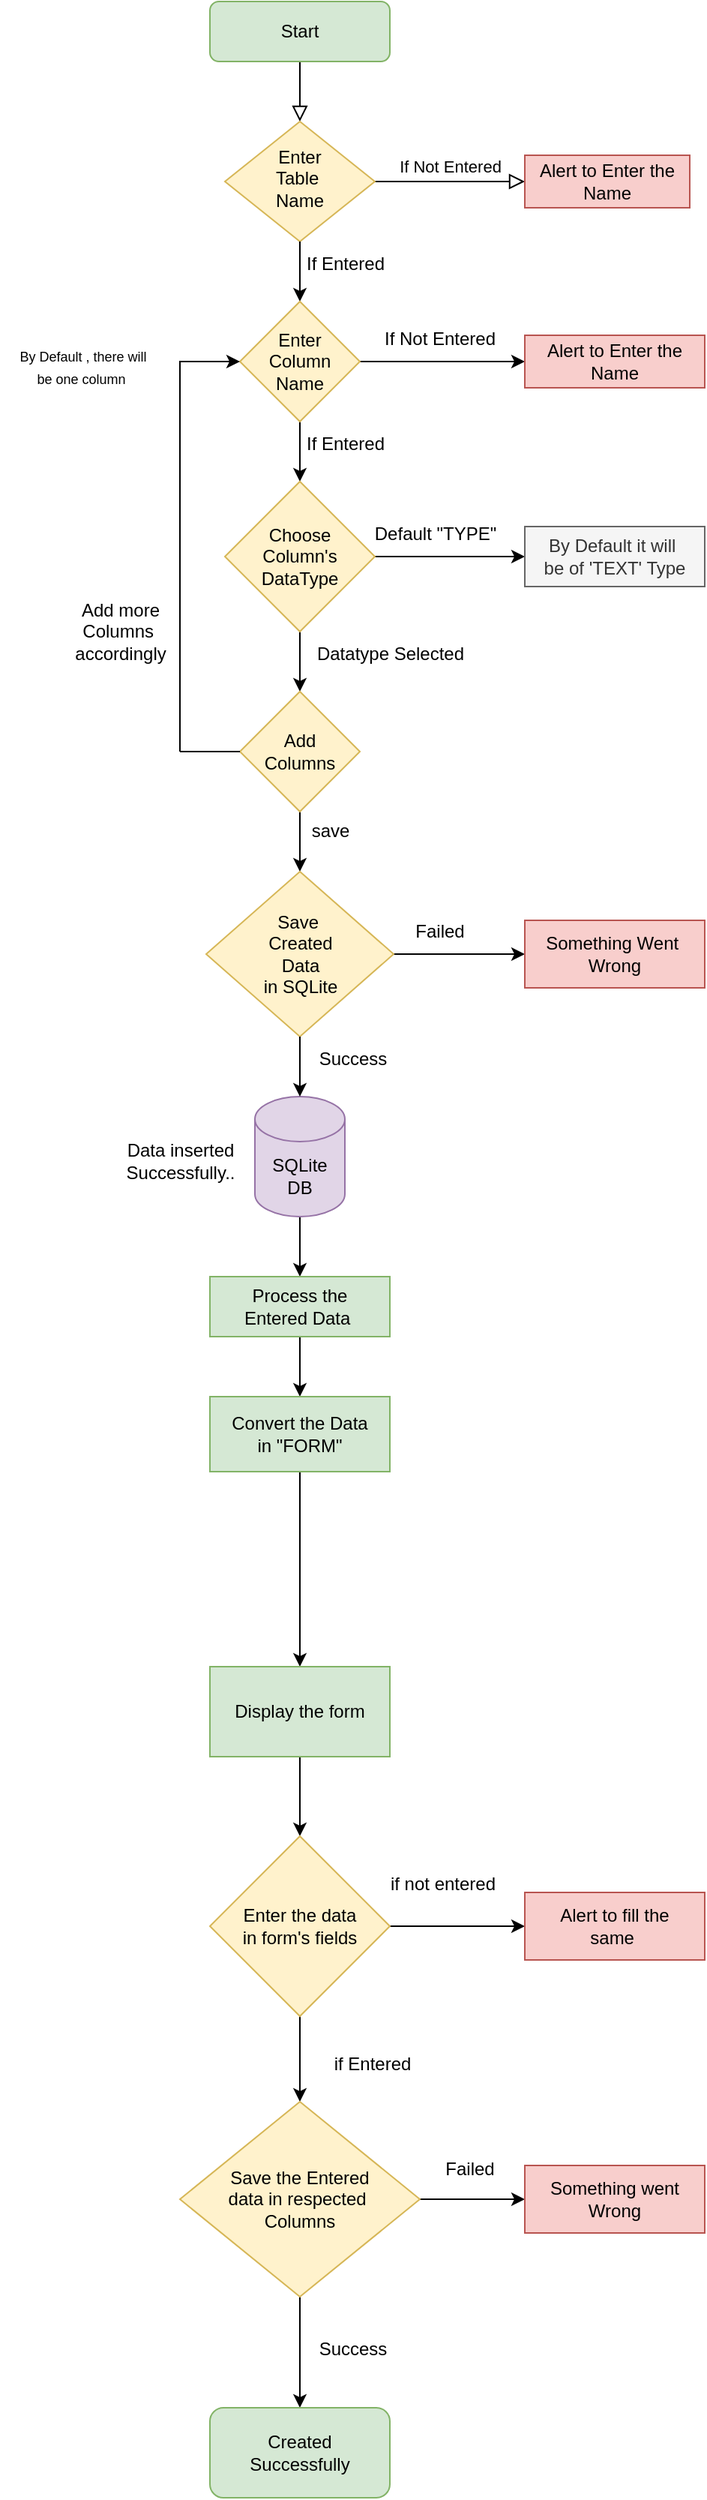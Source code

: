 <mxfile version="21.2.9" type="github">
  <diagram id="C5RBs43oDa-KdzZeNtuy" name="Page-1">
    <mxGraphModel dx="1909" dy="951" grid="1" gridSize="10" guides="1" tooltips="1" connect="1" arrows="1" fold="1" page="1" pageScale="1" pageWidth="827" pageHeight="1169" math="0" shadow="0">
      <root>
        <mxCell id="WIyWlLk6GJQsqaUBKTNV-0" />
        <mxCell id="WIyWlLk6GJQsqaUBKTNV-1" parent="WIyWlLk6GJQsqaUBKTNV-0" />
        <mxCell id="WIyWlLk6GJQsqaUBKTNV-2" value="" style="rounded=0;html=1;jettySize=auto;orthogonalLoop=1;fontSize=11;endArrow=block;endFill=0;endSize=8;strokeWidth=1;shadow=0;labelBackgroundColor=none;edgeStyle=orthogonalEdgeStyle;" parent="WIyWlLk6GJQsqaUBKTNV-1" source="WIyWlLk6GJQsqaUBKTNV-3" target="WIyWlLk6GJQsqaUBKTNV-6" edge="1">
          <mxGeometry relative="1" as="geometry" />
        </mxCell>
        <mxCell id="WIyWlLk6GJQsqaUBKTNV-3" value="Start" style="rounded=1;whiteSpace=wrap;html=1;fontSize=12;glass=0;strokeWidth=1;shadow=0;fillColor=#d5e8d4;strokeColor=#82b366;" parent="WIyWlLk6GJQsqaUBKTNV-1" vertex="1">
          <mxGeometry x="160" y="90" width="120" height="40" as="geometry" />
        </mxCell>
        <mxCell id="WIyWlLk6GJQsqaUBKTNV-5" value="If Not Entered" style="edgeStyle=orthogonalEdgeStyle;rounded=0;html=1;jettySize=auto;orthogonalLoop=1;fontSize=11;endArrow=block;endFill=0;endSize=8;strokeWidth=1;shadow=0;labelBackgroundColor=none;entryX=0;entryY=0.5;entryDx=0;entryDy=0;" parent="WIyWlLk6GJQsqaUBKTNV-1" source="WIyWlLk6GJQsqaUBKTNV-6" target="6czhflSClIlCwqd6-uIO-5" edge="1">
          <mxGeometry y="10" relative="1" as="geometry">
            <mxPoint as="offset" />
            <mxPoint x="370" y="210" as="targetPoint" />
          </mxGeometry>
        </mxCell>
        <mxCell id="WIyWlLk6GJQsqaUBKTNV-6" value="Enter&lt;br&gt;Table&amp;nbsp;&lt;br&gt;Name" style="rhombus;whiteSpace=wrap;html=1;shadow=0;fontFamily=Helvetica;fontSize=12;align=center;strokeWidth=1;spacing=6;spacingTop=-4;fillColor=#fff2cc;strokeColor=#d6b656;" parent="WIyWlLk6GJQsqaUBKTNV-1" vertex="1">
          <mxGeometry x="170" y="170" width="100" height="80" as="geometry" />
        </mxCell>
        <mxCell id="6czhflSClIlCwqd6-uIO-0" value="" style="endArrow=classic;html=1;rounded=0;exitX=0.5;exitY=1;exitDx=0;exitDy=0;entryX=0.5;entryY=0;entryDx=0;entryDy=0;" edge="1" parent="WIyWlLk6GJQsqaUBKTNV-1" source="WIyWlLk6GJQsqaUBKTNV-6" target="6czhflSClIlCwqd6-uIO-2">
          <mxGeometry width="50" height="50" relative="1" as="geometry">
            <mxPoint x="190" y="400" as="sourcePoint" />
            <mxPoint x="220" y="300" as="targetPoint" />
          </mxGeometry>
        </mxCell>
        <mxCell id="6czhflSClIlCwqd6-uIO-1" value="If Entered" style="text;html=1;align=center;verticalAlign=middle;resizable=0;points=[];autosize=1;strokeColor=none;fillColor=none;" vertex="1" parent="WIyWlLk6GJQsqaUBKTNV-1">
          <mxGeometry x="210" y="250" width="80" height="30" as="geometry" />
        </mxCell>
        <mxCell id="6czhflSClIlCwqd6-uIO-4" value="" style="edgeStyle=orthogonalEdgeStyle;rounded=0;orthogonalLoop=1;jettySize=auto;html=1;" edge="1" parent="WIyWlLk6GJQsqaUBKTNV-1" source="6czhflSClIlCwqd6-uIO-2" target="6czhflSClIlCwqd6-uIO-3">
          <mxGeometry relative="1" as="geometry" />
        </mxCell>
        <mxCell id="6czhflSClIlCwqd6-uIO-9" value="" style="edgeStyle=orthogonalEdgeStyle;rounded=0;orthogonalLoop=1;jettySize=auto;html=1;" edge="1" parent="WIyWlLk6GJQsqaUBKTNV-1" source="6czhflSClIlCwqd6-uIO-2" target="6czhflSClIlCwqd6-uIO-8">
          <mxGeometry relative="1" as="geometry" />
        </mxCell>
        <mxCell id="6czhflSClIlCwqd6-uIO-2" value="Enter &lt;br&gt;Column &lt;br&gt;Name" style="rhombus;whiteSpace=wrap;html=1;fillColor=#fff2cc;strokeColor=#d6b656;" vertex="1" parent="WIyWlLk6GJQsqaUBKTNV-1">
          <mxGeometry x="180" y="290" width="80" height="80" as="geometry" />
        </mxCell>
        <mxCell id="6czhflSClIlCwqd6-uIO-3" value="Alert to Enter the Name" style="whiteSpace=wrap;html=1;fillColor=#f8cecc;strokeColor=#b85450;" vertex="1" parent="WIyWlLk6GJQsqaUBKTNV-1">
          <mxGeometry x="370" y="312.5" width="120" height="35" as="geometry" />
        </mxCell>
        <mxCell id="6czhflSClIlCwqd6-uIO-5" value="Alert to Enter the Name" style="rounded=0;whiteSpace=wrap;html=1;fillColor=#f8cecc;strokeColor=#b85450;" vertex="1" parent="WIyWlLk6GJQsqaUBKTNV-1">
          <mxGeometry x="370" y="192.5" width="110" height="35" as="geometry" />
        </mxCell>
        <mxCell id="6czhflSClIlCwqd6-uIO-6" value="If Not Entered" style="text;html=1;align=center;verticalAlign=middle;resizable=0;points=[];autosize=1;strokeColor=none;fillColor=none;" vertex="1" parent="WIyWlLk6GJQsqaUBKTNV-1">
          <mxGeometry x="262.5" y="300" width="100" height="30" as="geometry" />
        </mxCell>
        <mxCell id="6czhflSClIlCwqd6-uIO-7" value="&lt;font style=&quot;font-size: 9px;&quot;&gt;By Default , there will &lt;br&gt;be one column&amp;nbsp;&lt;/font&gt;" style="text;html=1;align=center;verticalAlign=middle;resizable=0;points=[];autosize=1;strokeColor=none;fillColor=none;" vertex="1" parent="WIyWlLk6GJQsqaUBKTNV-1">
          <mxGeometry x="20" y="312.5" width="110" height="40" as="geometry" />
        </mxCell>
        <mxCell id="6czhflSClIlCwqd6-uIO-12" value="" style="edgeStyle=orthogonalEdgeStyle;rounded=0;orthogonalLoop=1;jettySize=auto;html=1;" edge="1" parent="WIyWlLk6GJQsqaUBKTNV-1" source="6czhflSClIlCwqd6-uIO-8" target="6czhflSClIlCwqd6-uIO-11">
          <mxGeometry relative="1" as="geometry" />
        </mxCell>
        <mxCell id="6czhflSClIlCwqd6-uIO-15" value="" style="edgeStyle=orthogonalEdgeStyle;rounded=0;orthogonalLoop=1;jettySize=auto;html=1;entryX=0.5;entryY=0;entryDx=0;entryDy=0;" edge="1" parent="WIyWlLk6GJQsqaUBKTNV-1" source="6czhflSClIlCwqd6-uIO-8" target="6czhflSClIlCwqd6-uIO-17">
          <mxGeometry relative="1" as="geometry">
            <mxPoint x="220" y="560" as="targetPoint" />
          </mxGeometry>
        </mxCell>
        <mxCell id="6czhflSClIlCwqd6-uIO-8" value="Choose&lt;br&gt;Column&#39;s&lt;br&gt;DataType" style="rhombus;whiteSpace=wrap;html=1;fillColor=#fff2cc;strokeColor=#d6b656;" vertex="1" parent="WIyWlLk6GJQsqaUBKTNV-1">
          <mxGeometry x="170" y="410" width="100" height="100" as="geometry" />
        </mxCell>
        <mxCell id="6czhflSClIlCwqd6-uIO-10" value="If Entered" style="text;html=1;align=center;verticalAlign=middle;resizable=0;points=[];autosize=1;strokeColor=none;fillColor=none;" vertex="1" parent="WIyWlLk6GJQsqaUBKTNV-1">
          <mxGeometry x="210" y="370" width="80" height="30" as="geometry" />
        </mxCell>
        <mxCell id="6czhflSClIlCwqd6-uIO-11" value="By Default it will&amp;nbsp;&lt;br&gt;be of &#39;TEXT&#39; Type" style="whiteSpace=wrap;html=1;fillColor=#f5f5f5;fontColor=#333333;strokeColor=#666666;" vertex="1" parent="WIyWlLk6GJQsqaUBKTNV-1">
          <mxGeometry x="370" y="440" width="120" height="40" as="geometry" />
        </mxCell>
        <mxCell id="6czhflSClIlCwqd6-uIO-13" value="Default &quot;TYPE&quot;" style="text;html=1;align=center;verticalAlign=middle;resizable=0;points=[];autosize=1;strokeColor=none;fillColor=none;" vertex="1" parent="WIyWlLk6GJQsqaUBKTNV-1">
          <mxGeometry x="260" y="430" width="100" height="30" as="geometry" />
        </mxCell>
        <mxCell id="6czhflSClIlCwqd6-uIO-16" value="Datatype Selected" style="text;html=1;align=center;verticalAlign=middle;resizable=0;points=[];autosize=1;strokeColor=none;fillColor=none;" vertex="1" parent="WIyWlLk6GJQsqaUBKTNV-1">
          <mxGeometry x="220" y="510" width="120" height="30" as="geometry" />
        </mxCell>
        <mxCell id="6czhflSClIlCwqd6-uIO-24" value="" style="edgeStyle=orthogonalEdgeStyle;rounded=0;orthogonalLoop=1;jettySize=auto;html=1;" edge="1" parent="WIyWlLk6GJQsqaUBKTNV-1" source="6czhflSClIlCwqd6-uIO-17" target="6czhflSClIlCwqd6-uIO-23">
          <mxGeometry relative="1" as="geometry" />
        </mxCell>
        <mxCell id="6czhflSClIlCwqd6-uIO-17" value="Add &lt;br&gt;Columns" style="rhombus;whiteSpace=wrap;html=1;fillColor=#fff2cc;strokeColor=#d6b656;" vertex="1" parent="WIyWlLk6GJQsqaUBKTNV-1">
          <mxGeometry x="180" y="550" width="80" height="80" as="geometry" />
        </mxCell>
        <mxCell id="6czhflSClIlCwqd6-uIO-19" value="" style="endArrow=classic;html=1;rounded=0;entryX=0;entryY=0.5;entryDx=0;entryDy=0;" edge="1" parent="WIyWlLk6GJQsqaUBKTNV-1" target="6czhflSClIlCwqd6-uIO-2">
          <mxGeometry width="50" height="50" relative="1" as="geometry">
            <mxPoint x="140" y="590" as="sourcePoint" />
            <mxPoint x="130" y="480" as="targetPoint" />
            <Array as="points">
              <mxPoint x="140" y="330" />
            </Array>
          </mxGeometry>
        </mxCell>
        <mxCell id="6czhflSClIlCwqd6-uIO-21" value="" style="endArrow=none;html=1;rounded=0;entryX=0;entryY=0.5;entryDx=0;entryDy=0;" edge="1" parent="WIyWlLk6GJQsqaUBKTNV-1" target="6czhflSClIlCwqd6-uIO-17">
          <mxGeometry width="50" height="50" relative="1" as="geometry">
            <mxPoint x="140" y="590" as="sourcePoint" />
            <mxPoint x="330" y="460" as="targetPoint" />
          </mxGeometry>
        </mxCell>
        <mxCell id="6czhflSClIlCwqd6-uIO-22" value="Add more &lt;br&gt;Columns&amp;nbsp;&lt;br&gt;accordingly" style="text;html=1;align=center;verticalAlign=middle;resizable=0;points=[];autosize=1;strokeColor=none;fillColor=none;" vertex="1" parent="WIyWlLk6GJQsqaUBKTNV-1">
          <mxGeometry x="60" y="480" width="80" height="60" as="geometry" />
        </mxCell>
        <mxCell id="6czhflSClIlCwqd6-uIO-27" value="" style="edgeStyle=orthogonalEdgeStyle;rounded=0;orthogonalLoop=1;jettySize=auto;html=1;" edge="1" parent="WIyWlLk6GJQsqaUBKTNV-1" source="6czhflSClIlCwqd6-uIO-23" target="6czhflSClIlCwqd6-uIO-26">
          <mxGeometry relative="1" as="geometry" />
        </mxCell>
        <mxCell id="6czhflSClIlCwqd6-uIO-23" value="Save&amp;nbsp;&lt;br&gt;Created&lt;br&gt;Data&lt;br&gt;in SQLite&lt;br&gt;" style="rhombus;whiteSpace=wrap;html=1;fillColor=#fff2cc;strokeColor=#d6b656;" vertex="1" parent="WIyWlLk6GJQsqaUBKTNV-1">
          <mxGeometry x="157.5" y="670" width="125" height="110" as="geometry" />
        </mxCell>
        <mxCell id="6czhflSClIlCwqd6-uIO-25" value="save" style="text;html=1;align=center;verticalAlign=middle;resizable=0;points=[];autosize=1;strokeColor=none;fillColor=none;" vertex="1" parent="WIyWlLk6GJQsqaUBKTNV-1">
          <mxGeometry x="215" y="628" width="50" height="30" as="geometry" />
        </mxCell>
        <mxCell id="6czhflSClIlCwqd6-uIO-26" value="Something Went&amp;nbsp;&lt;br&gt;Wrong" style="whiteSpace=wrap;html=1;fillColor=#f8cecc;strokeColor=#b85450;" vertex="1" parent="WIyWlLk6GJQsqaUBKTNV-1">
          <mxGeometry x="370" y="702.5" width="120" height="45" as="geometry" />
        </mxCell>
        <mxCell id="6czhflSClIlCwqd6-uIO-28" value="Success" style="text;html=1;align=center;verticalAlign=middle;resizable=0;points=[];autosize=1;strokeColor=none;fillColor=none;" vertex="1" parent="WIyWlLk6GJQsqaUBKTNV-1">
          <mxGeometry x="220" y="780" width="70" height="30" as="geometry" />
        </mxCell>
        <mxCell id="6czhflSClIlCwqd6-uIO-29" value="Failed" style="text;html=1;align=center;verticalAlign=middle;resizable=0;points=[];autosize=1;strokeColor=none;fillColor=none;" vertex="1" parent="WIyWlLk6GJQsqaUBKTNV-1">
          <mxGeometry x="282.5" y="695" width="60" height="30" as="geometry" />
        </mxCell>
        <mxCell id="6czhflSClIlCwqd6-uIO-34" value="" style="edgeStyle=orthogonalEdgeStyle;rounded=0;orthogonalLoop=1;jettySize=auto;html=1;" edge="1" parent="WIyWlLk6GJQsqaUBKTNV-1" source="6czhflSClIlCwqd6-uIO-30" target="6czhflSClIlCwqd6-uIO-33">
          <mxGeometry relative="1" as="geometry" />
        </mxCell>
        <mxCell id="6czhflSClIlCwqd6-uIO-30" value="SQLite&lt;br&gt;DB" style="shape=cylinder3;whiteSpace=wrap;html=1;boundedLbl=1;backgroundOutline=1;size=15;fillColor=#e1d5e7;strokeColor=#9673a6;" vertex="1" parent="WIyWlLk6GJQsqaUBKTNV-1">
          <mxGeometry x="190" y="820" width="60" height="80" as="geometry" />
        </mxCell>
        <mxCell id="6czhflSClIlCwqd6-uIO-31" value="" style="endArrow=classic;html=1;rounded=0;exitX=0.5;exitY=1;exitDx=0;exitDy=0;entryX=0.5;entryY=0;entryDx=0;entryDy=0;entryPerimeter=0;" edge="1" parent="WIyWlLk6GJQsqaUBKTNV-1" source="6czhflSClIlCwqd6-uIO-23" target="6czhflSClIlCwqd6-uIO-30">
          <mxGeometry width="50" height="50" relative="1" as="geometry">
            <mxPoint x="140" y="850" as="sourcePoint" />
            <mxPoint x="190" y="800" as="targetPoint" />
          </mxGeometry>
        </mxCell>
        <mxCell id="6czhflSClIlCwqd6-uIO-32" value="Data inserted &lt;br&gt;Successfully.." style="text;html=1;align=center;verticalAlign=middle;resizable=0;points=[];autosize=1;strokeColor=none;fillColor=none;" vertex="1" parent="WIyWlLk6GJQsqaUBKTNV-1">
          <mxGeometry x="90" y="843" width="100" height="40" as="geometry" />
        </mxCell>
        <mxCell id="6czhflSClIlCwqd6-uIO-36" value="" style="edgeStyle=orthogonalEdgeStyle;rounded=0;orthogonalLoop=1;jettySize=auto;html=1;" edge="1" parent="WIyWlLk6GJQsqaUBKTNV-1" source="6czhflSClIlCwqd6-uIO-33" target="6czhflSClIlCwqd6-uIO-35">
          <mxGeometry relative="1" as="geometry" />
        </mxCell>
        <mxCell id="6czhflSClIlCwqd6-uIO-33" value="Process the &lt;br&gt;Entered Data&amp;nbsp;" style="whiteSpace=wrap;html=1;fillColor=#d5e8d4;strokeColor=#82b366;" vertex="1" parent="WIyWlLk6GJQsqaUBKTNV-1">
          <mxGeometry x="160" y="940" width="120" height="40" as="geometry" />
        </mxCell>
        <mxCell id="6czhflSClIlCwqd6-uIO-38" value="" style="edgeStyle=orthogonalEdgeStyle;rounded=0;orthogonalLoop=1;jettySize=auto;html=1;" edge="1" parent="WIyWlLk6GJQsqaUBKTNV-1" source="6czhflSClIlCwqd6-uIO-35" target="6czhflSClIlCwqd6-uIO-37">
          <mxGeometry relative="1" as="geometry" />
        </mxCell>
        <mxCell id="6czhflSClIlCwqd6-uIO-35" value="Convert the Data&lt;br&gt;in &quot;FORM&quot;" style="whiteSpace=wrap;html=1;fillColor=#d5e8d4;strokeColor=#82b366;" vertex="1" parent="WIyWlLk6GJQsqaUBKTNV-1">
          <mxGeometry x="160" y="1020" width="120" height="50" as="geometry" />
        </mxCell>
        <mxCell id="6czhflSClIlCwqd6-uIO-40" value="" style="edgeStyle=orthogonalEdgeStyle;rounded=0;orthogonalLoop=1;jettySize=auto;html=1;entryX=0.5;entryY=0;entryDx=0;entryDy=0;" edge="1" parent="WIyWlLk6GJQsqaUBKTNV-1" source="6czhflSClIlCwqd6-uIO-37" target="6czhflSClIlCwqd6-uIO-42">
          <mxGeometry relative="1" as="geometry">
            <mxPoint x="220" y="1220" as="targetPoint" />
          </mxGeometry>
        </mxCell>
        <mxCell id="6czhflSClIlCwqd6-uIO-37" value="Display the form" style="whiteSpace=wrap;html=1;fillColor=#d5e8d4;strokeColor=#82b366;" vertex="1" parent="WIyWlLk6GJQsqaUBKTNV-1">
          <mxGeometry x="160" y="1200" width="120" height="60" as="geometry" />
        </mxCell>
        <mxCell id="6czhflSClIlCwqd6-uIO-44" value="" style="edgeStyle=orthogonalEdgeStyle;rounded=0;orthogonalLoop=1;jettySize=auto;html=1;" edge="1" parent="WIyWlLk6GJQsqaUBKTNV-1" source="6czhflSClIlCwqd6-uIO-42" target="6czhflSClIlCwqd6-uIO-43">
          <mxGeometry relative="1" as="geometry" />
        </mxCell>
        <mxCell id="6czhflSClIlCwqd6-uIO-47" value="" style="edgeStyle=orthogonalEdgeStyle;rounded=0;orthogonalLoop=1;jettySize=auto;html=1;" edge="1" parent="WIyWlLk6GJQsqaUBKTNV-1" source="6czhflSClIlCwqd6-uIO-42" target="6czhflSClIlCwqd6-uIO-46">
          <mxGeometry relative="1" as="geometry" />
        </mxCell>
        <mxCell id="6czhflSClIlCwqd6-uIO-42" value="Enter the data&lt;br&gt;in form&#39;s fields" style="rhombus;whiteSpace=wrap;html=1;fillColor=#fff2cc;strokeColor=#d6b656;" vertex="1" parent="WIyWlLk6GJQsqaUBKTNV-1">
          <mxGeometry x="160" y="1313" width="120" height="120" as="geometry" />
        </mxCell>
        <mxCell id="6czhflSClIlCwqd6-uIO-43" value="Alert to fill the &lt;br&gt;same&amp;nbsp;" style="whiteSpace=wrap;html=1;fillColor=#f8cecc;strokeColor=#b85450;" vertex="1" parent="WIyWlLk6GJQsqaUBKTNV-1">
          <mxGeometry x="370" y="1350.5" width="120" height="45" as="geometry" />
        </mxCell>
        <mxCell id="6czhflSClIlCwqd6-uIO-45" value="if not entered" style="text;html=1;align=center;verticalAlign=middle;resizable=0;points=[];autosize=1;strokeColor=none;fillColor=none;" vertex="1" parent="WIyWlLk6GJQsqaUBKTNV-1">
          <mxGeometry x="270" y="1330" width="90" height="30" as="geometry" />
        </mxCell>
        <mxCell id="6czhflSClIlCwqd6-uIO-50" value="" style="edgeStyle=orthogonalEdgeStyle;rounded=0;orthogonalLoop=1;jettySize=auto;html=1;" edge="1" parent="WIyWlLk6GJQsqaUBKTNV-1" source="6czhflSClIlCwqd6-uIO-46" target="6czhflSClIlCwqd6-uIO-49">
          <mxGeometry relative="1" as="geometry" />
        </mxCell>
        <mxCell id="6czhflSClIlCwqd6-uIO-54" value="" style="edgeStyle=orthogonalEdgeStyle;rounded=0;orthogonalLoop=1;jettySize=auto;html=1;entryX=0.5;entryY=0;entryDx=0;entryDy=0;" edge="1" parent="WIyWlLk6GJQsqaUBKTNV-1" source="6czhflSClIlCwqd6-uIO-46" target="6czhflSClIlCwqd6-uIO-55">
          <mxGeometry relative="1" as="geometry">
            <mxPoint x="220" y="1590" as="targetPoint" />
          </mxGeometry>
        </mxCell>
        <mxCell id="6czhflSClIlCwqd6-uIO-46" value="Save the Entered &lt;br&gt;data in respected&amp;nbsp;&lt;br&gt;Columns" style="rhombus;whiteSpace=wrap;html=1;fillColor=#fff2cc;strokeColor=#d6b656;" vertex="1" parent="WIyWlLk6GJQsqaUBKTNV-1">
          <mxGeometry x="140" y="1490" width="160" height="130" as="geometry" />
        </mxCell>
        <mxCell id="6czhflSClIlCwqd6-uIO-48" value="if Entered" style="text;html=1;align=center;verticalAlign=middle;resizable=0;points=[];autosize=1;strokeColor=none;fillColor=none;" vertex="1" parent="WIyWlLk6GJQsqaUBKTNV-1">
          <mxGeometry x="232.5" y="1450" width="70" height="30" as="geometry" />
        </mxCell>
        <mxCell id="6czhflSClIlCwqd6-uIO-49" value="Something went&lt;br&gt;Wrong" style="whiteSpace=wrap;html=1;fillColor=#f8cecc;strokeColor=#b85450;" vertex="1" parent="WIyWlLk6GJQsqaUBKTNV-1">
          <mxGeometry x="370" y="1532.5" width="120" height="45" as="geometry" />
        </mxCell>
        <mxCell id="6czhflSClIlCwqd6-uIO-51" value="Success" style="text;html=1;align=center;verticalAlign=middle;resizable=0;points=[];autosize=1;strokeColor=none;fillColor=none;" vertex="1" parent="WIyWlLk6GJQsqaUBKTNV-1">
          <mxGeometry x="220" y="1640" width="70" height="30" as="geometry" />
        </mxCell>
        <mxCell id="6czhflSClIlCwqd6-uIO-52" value="Failed" style="text;html=1;align=center;verticalAlign=middle;resizable=0;points=[];autosize=1;strokeColor=none;fillColor=none;" vertex="1" parent="WIyWlLk6GJQsqaUBKTNV-1">
          <mxGeometry x="302.5" y="1520" width="60" height="30" as="geometry" />
        </mxCell>
        <mxCell id="6czhflSClIlCwqd6-uIO-55" value="Created &lt;br&gt;Successfully" style="rounded=1;whiteSpace=wrap;html=1;fillColor=#d5e8d4;strokeColor=#82b366;" vertex="1" parent="WIyWlLk6GJQsqaUBKTNV-1">
          <mxGeometry x="160" y="1694" width="120" height="60" as="geometry" />
        </mxCell>
      </root>
    </mxGraphModel>
  </diagram>
</mxfile>
